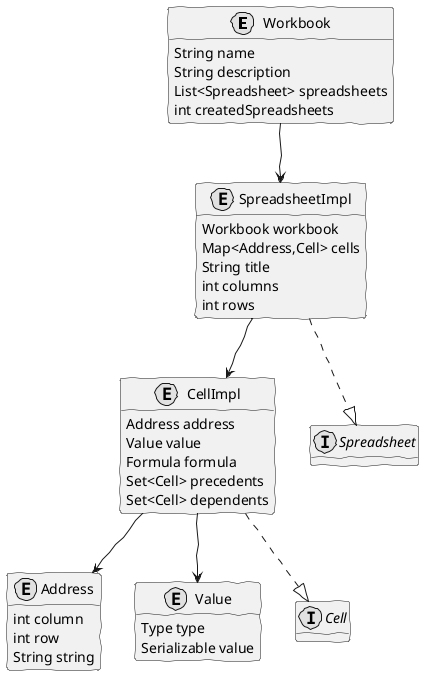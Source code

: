 @startuml
skinparam handwritten true
skinparam monochrome true
skinparam packageStyle rect
skinparam defaultFontName FG Virgil
skinparam shadowing false

hide empty methods

class Workbook << (E,yellow) >> {
        String name
	    String description
        List<Spreadsheet> spreadsheets
	    int createdSpreadsheets
}

class SpreadsheetImpl << (E,yellow) >> {
        Workbook workbook
        Map<Address,Cell> cells
        String title
        int columns
        int rows
}

class CellImpl << (E,yellow) >> {
        Address address
        Value value
        Formula formula
        Set<Cell> precedents
        Set<Cell> dependents
}

class Address << (E,yellow) >> {
        int column
        int row
        String string
}

class Value << (E,yellow) >> {
        Type type
        Serializable value
}

interface Spreadsheet << (I,yellow) >> {
}

interface Cell << (I,yellow) >> {
}

Workbook --> SpreadsheetImpl
SpreadsheetImpl --> CellImpl
CellImpl --> Address
CellImpl --> Value
SpreadsheetImpl ..|> Spreadsheet
CellImpl ..|> Cell
@enduml